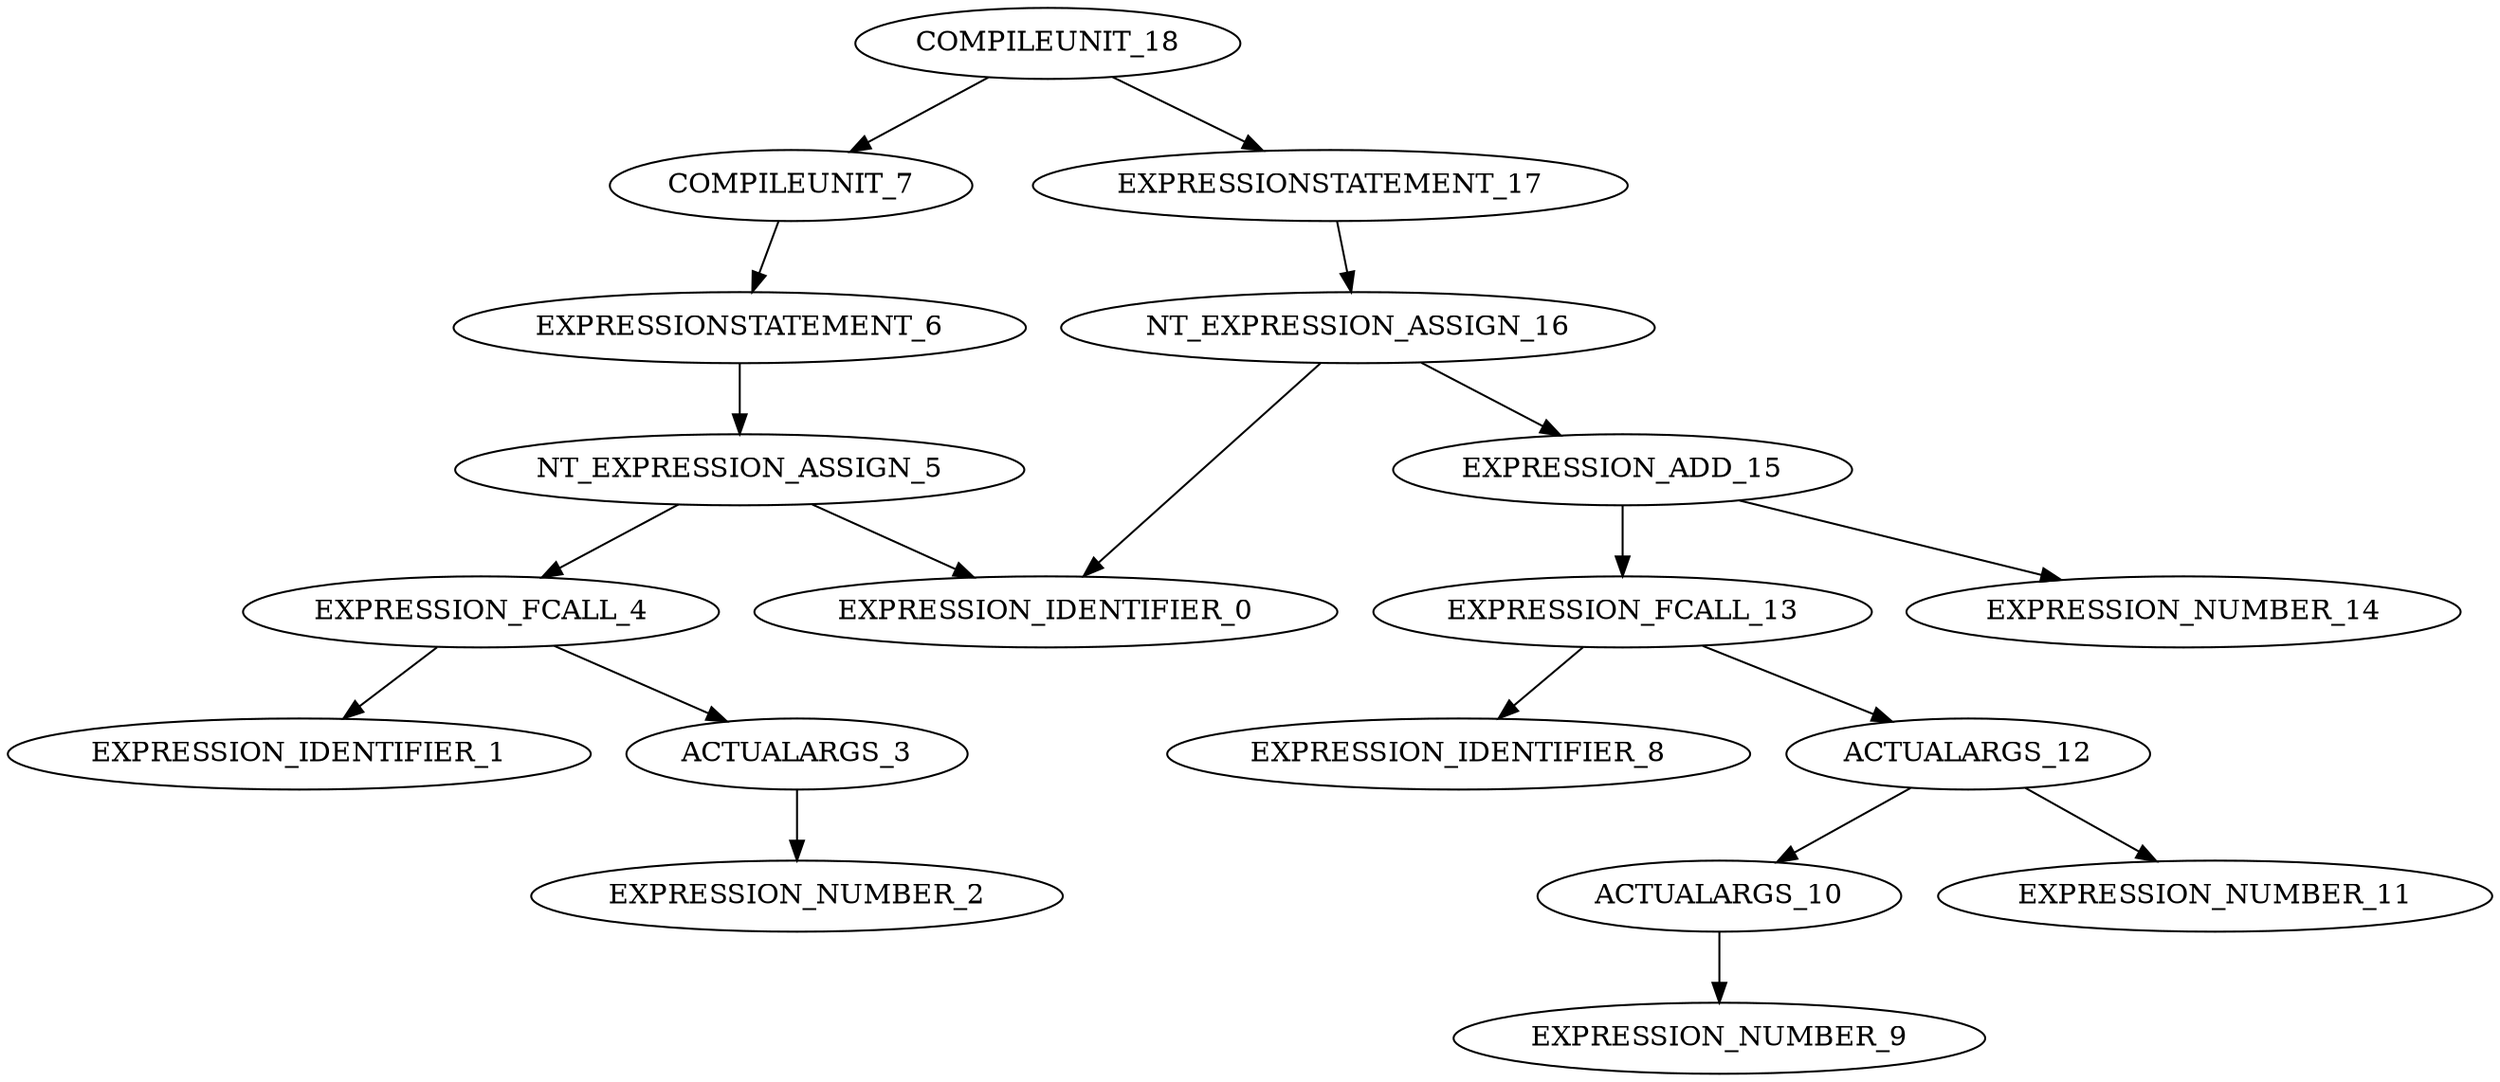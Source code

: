 digraph G{
"COMPILEUNIT_18"->"COMPILEUNIT_7";
"COMPILEUNIT_7"->"EXPRESSIONSTATEMENT_6";
"EXPRESSIONSTATEMENT_6"->"NT_EXPRESSION_ASSIGN_5";
"NT_EXPRESSION_ASSIGN_5"->"EXPRESSION_IDENTIFIER_0";
"NT_EXPRESSION_ASSIGN_5"->"EXPRESSION_FCALL_4";
"EXPRESSION_FCALL_4"->"EXPRESSION_IDENTIFIER_1";
"EXPRESSION_FCALL_4"->"ACTUALARGS_3";
"ACTUALARGS_3"->"EXPRESSION_NUMBER_2";
"COMPILEUNIT_18"->"EXPRESSIONSTATEMENT_17";
"EXPRESSIONSTATEMENT_17"->"NT_EXPRESSION_ASSIGN_16";
"NT_EXPRESSION_ASSIGN_16"->"EXPRESSION_IDENTIFIER_0";
"NT_EXPRESSION_ASSIGN_16"->"EXPRESSION_ADD_15";
"EXPRESSION_ADD_15"->"EXPRESSION_FCALL_13";
"EXPRESSION_FCALL_13"->"EXPRESSION_IDENTIFIER_8";
"EXPRESSION_FCALL_13"->"ACTUALARGS_12";
"ACTUALARGS_12"->"ACTUALARGS_10";
"ACTUALARGS_10"->"EXPRESSION_NUMBER_9";
"ACTUALARGS_12"->"EXPRESSION_NUMBER_11";
"EXPRESSION_ADD_15"->"EXPRESSION_NUMBER_14";
}